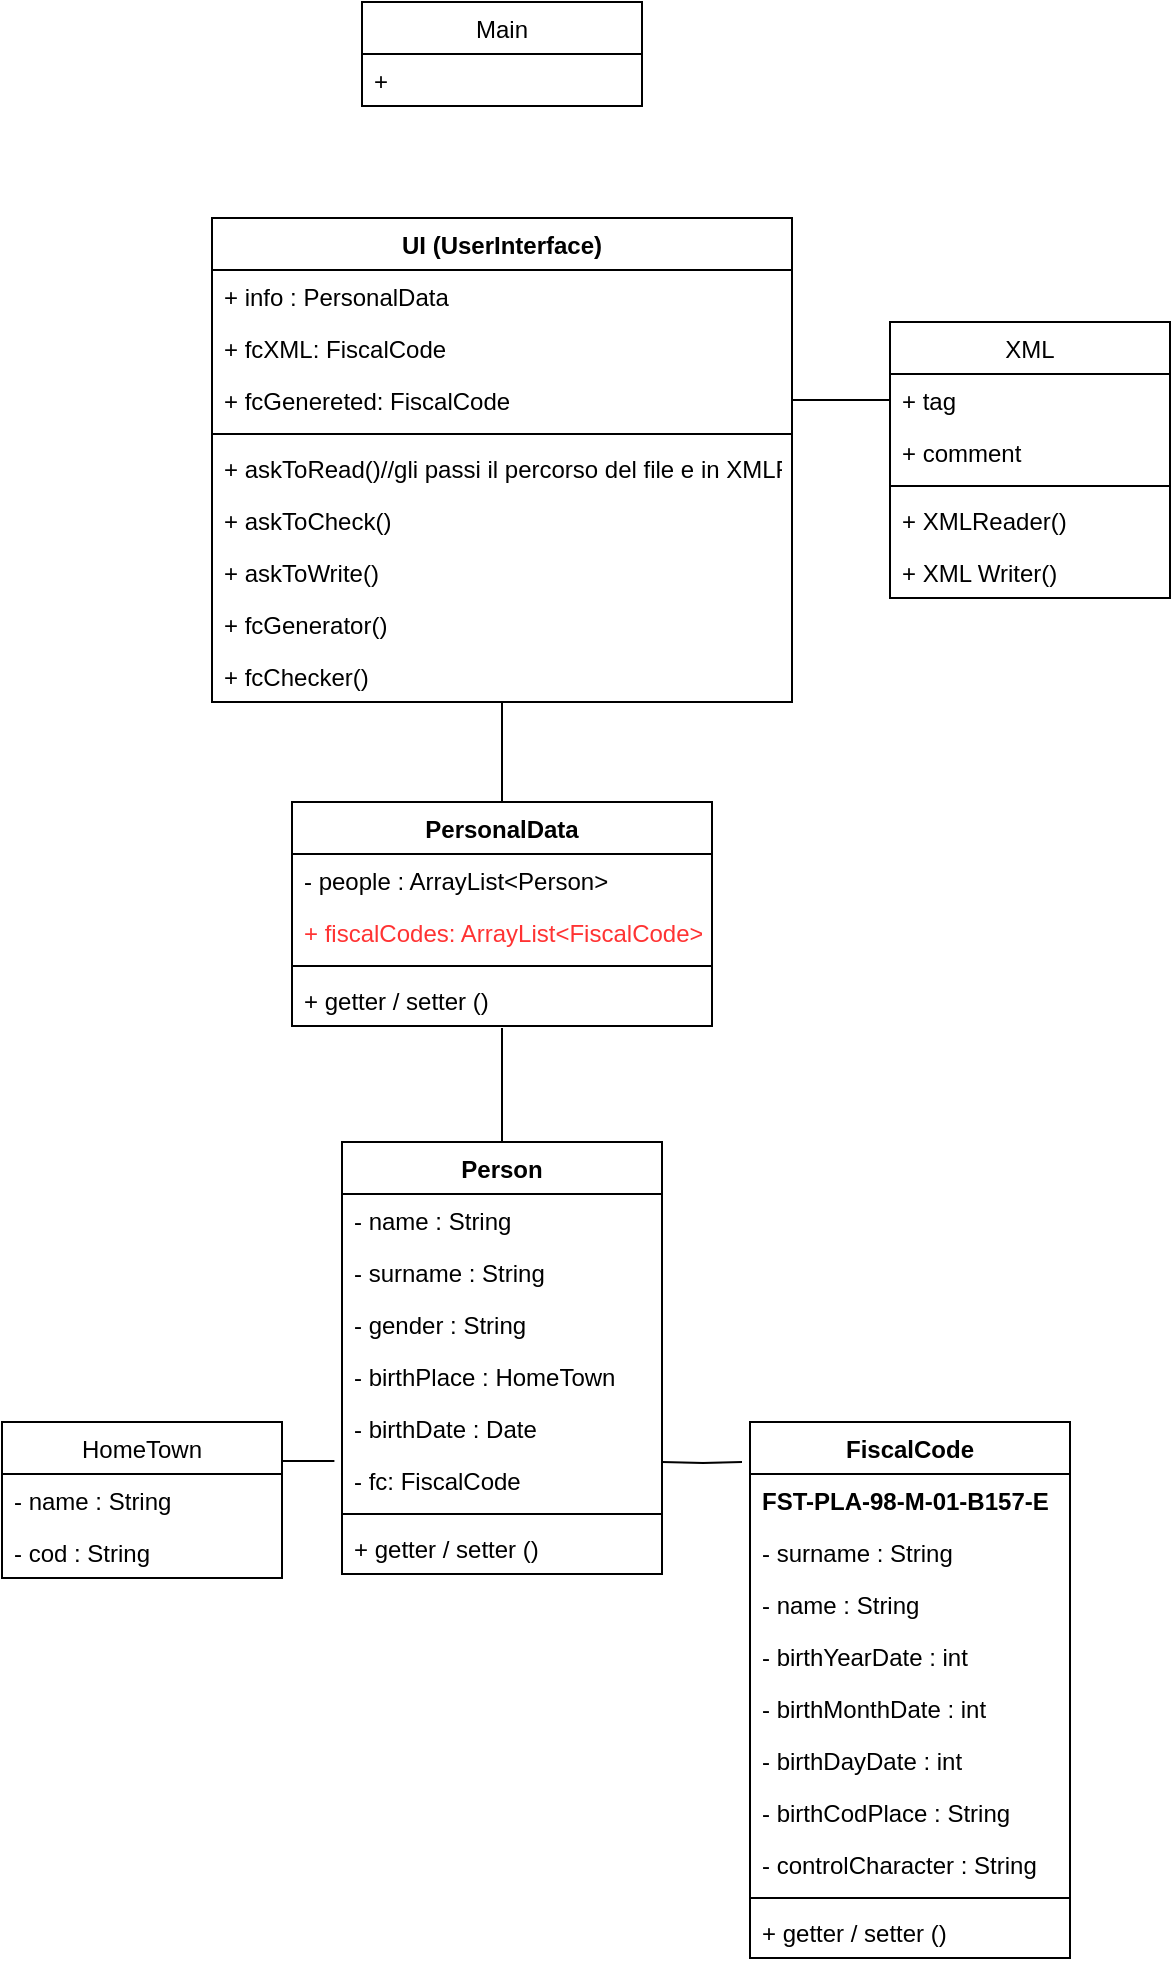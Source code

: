 <mxfile version="17.4.2" type="device"><diagram id="s88sOmYpNPsmE2OiNFNM" name="Pagina-1"><mxGraphModel dx="2595" dy="1603" grid="1" gridSize="10" guides="1" tooltips="1" connect="1" arrows="1" fold="1" page="1" pageScale="1" pageWidth="827" pageHeight="1169" math="0" shadow="0"><root><mxCell id="0"/><mxCell id="1" parent="0"/><mxCell id="H0Q41_AOstWkLVk207Rg-1" value="Main" style="swimlane;fontStyle=0;childLayout=stackLayout;horizontal=1;startSize=26;fillColor=none;horizontalStack=0;resizeParent=1;resizeParentMax=0;resizeLast=0;collapsible=1;marginBottom=0;" vertex="1" parent="1"><mxGeometry x="296" y="30" width="140" height="52" as="geometry"/></mxCell><mxCell id="H0Q41_AOstWkLVk207Rg-2" value="+ " style="text;strokeColor=none;fillColor=none;align=left;verticalAlign=top;spacingLeft=4;spacingRight=4;overflow=hidden;rotatable=0;points=[[0,0.5],[1,0.5]];portConstraint=eastwest;" vertex="1" parent="H0Q41_AOstWkLVk207Rg-1"><mxGeometry y="26" width="140" height="26" as="geometry"/></mxCell><mxCell id="H0Q41_AOstWkLVk207Rg-5" value="UI (UserInterface)" style="swimlane;fontStyle=1;align=center;verticalAlign=top;childLayout=stackLayout;horizontal=1;startSize=26;horizontalStack=0;resizeParent=1;resizeParentMax=0;resizeLast=0;collapsible=1;marginBottom=0;" vertex="1" parent="1"><mxGeometry x="221" y="138" width="290" height="242" as="geometry"/></mxCell><mxCell id="H0Q41_AOstWkLVk207Rg-28" value="+ info : PersonalData" style="text;strokeColor=none;fillColor=none;align=left;verticalAlign=top;spacingLeft=4;spacingRight=4;overflow=hidden;rotatable=0;points=[[0,0.5],[1,0.5]];portConstraint=eastwest;fontStyle=0" vertex="1" parent="H0Q41_AOstWkLVk207Rg-5"><mxGeometry y="26" width="290" height="26" as="geometry"/></mxCell><mxCell id="H0Q41_AOstWkLVk207Rg-58" value="+ fcXML: FiscalCode" style="text;strokeColor=none;fillColor=none;align=left;verticalAlign=top;spacingLeft=4;spacingRight=4;overflow=hidden;rotatable=0;points=[[0,0.5],[1,0.5]];portConstraint=eastwest;" vertex="1" parent="H0Q41_AOstWkLVk207Rg-5"><mxGeometry y="52" width="290" height="26" as="geometry"/></mxCell><mxCell id="H0Q41_AOstWkLVk207Rg-63" value="+ fcGenereted: FiscalCode" style="text;strokeColor=none;fillColor=none;align=left;verticalAlign=top;spacingLeft=4;spacingRight=4;overflow=hidden;rotatable=0;points=[[0,0.5],[1,0.5]];portConstraint=eastwest;" vertex="1" parent="H0Q41_AOstWkLVk207Rg-5"><mxGeometry y="78" width="290" height="26" as="geometry"/></mxCell><mxCell id="H0Q41_AOstWkLVk207Rg-7" value="" style="line;strokeWidth=1;fillColor=none;align=left;verticalAlign=middle;spacingTop=-1;spacingLeft=3;spacingRight=3;rotatable=0;labelPosition=right;points=[];portConstraint=eastwest;" vertex="1" parent="H0Q41_AOstWkLVk207Rg-5"><mxGeometry y="104" width="290" height="8" as="geometry"/></mxCell><mxCell id="H0Q41_AOstWkLVk207Rg-60" value="+ askToRead()//gli passi il percorso del file e in XMLReader fai la lettura e salvataggio di tutti i valori letti" style="text;strokeColor=none;fillColor=none;align=left;verticalAlign=top;spacingLeft=4;spacingRight=4;overflow=hidden;rotatable=0;points=[[0,0.5],[1,0.5]];portConstraint=eastwest;fontColor=#000000;" vertex="1" parent="H0Q41_AOstWkLVk207Rg-5"><mxGeometry y="112" width="290" height="26" as="geometry"/></mxCell><mxCell id="H0Q41_AOstWkLVk207Rg-61" value="+ askToCheck()" style="text;strokeColor=none;fillColor=none;align=left;verticalAlign=top;spacingLeft=4;spacingRight=4;overflow=hidden;rotatable=0;points=[[0,0.5],[1,0.5]];portConstraint=eastwest;fontColor=#000000;" vertex="1" parent="H0Q41_AOstWkLVk207Rg-5"><mxGeometry y="138" width="290" height="26" as="geometry"/></mxCell><mxCell id="H0Q41_AOstWkLVk207Rg-62" value="+ askToWrite()" style="text;strokeColor=none;fillColor=none;align=left;verticalAlign=top;spacingLeft=4;spacingRight=4;overflow=hidden;rotatable=0;points=[[0,0.5],[1,0.5]];portConstraint=eastwest;fontColor=#000000;" vertex="1" parent="H0Q41_AOstWkLVk207Rg-5"><mxGeometry y="164" width="290" height="26" as="geometry"/></mxCell><mxCell id="H0Q41_AOstWkLVk207Rg-13" value="+ fcGenerator()" style="text;strokeColor=none;fillColor=none;align=left;verticalAlign=top;spacingLeft=4;spacingRight=4;overflow=hidden;rotatable=0;points=[[0,0.5],[1,0.5]];portConstraint=eastwest;" vertex="1" parent="H0Q41_AOstWkLVk207Rg-5"><mxGeometry y="190" width="290" height="26" as="geometry"/></mxCell><mxCell id="H0Q41_AOstWkLVk207Rg-31" value="+ fcChecker()" style="text;strokeColor=none;fillColor=none;align=left;verticalAlign=top;spacingLeft=4;spacingRight=4;overflow=hidden;rotatable=0;points=[[0,0.5],[1,0.5]];portConstraint=eastwest;" vertex="1" parent="H0Q41_AOstWkLVk207Rg-5"><mxGeometry y="216" width="290" height="26" as="geometry"/></mxCell><mxCell id="H0Q41_AOstWkLVk207Rg-9" value="FiscalCode" style="swimlane;fontStyle=1;align=center;verticalAlign=top;childLayout=stackLayout;horizontal=1;startSize=26;horizontalStack=0;resizeParent=1;resizeParentMax=0;resizeLast=0;collapsible=1;marginBottom=0;" vertex="1" parent="1"><mxGeometry x="490" y="740" width="160" height="268" as="geometry"/></mxCell><mxCell id="H0Q41_AOstWkLVk207Rg-39" value="FST-PLA-98-M-01-B157-E" style="text;strokeColor=none;fillColor=none;align=left;verticalAlign=top;spacingLeft=4;spacingRight=4;overflow=hidden;rotatable=0;points=[[0,0.5],[1,0.5]];portConstraint=eastwest;fontStyle=1" vertex="1" parent="H0Q41_AOstWkLVk207Rg-9"><mxGeometry y="26" width="160" height="26" as="geometry"/></mxCell><mxCell id="H0Q41_AOstWkLVk207Rg-40" value="- surname : String" style="text;strokeColor=none;fillColor=none;align=left;verticalAlign=top;spacingLeft=4;spacingRight=4;overflow=hidden;rotatable=0;points=[[0,0.5],[1,0.5]];portConstraint=eastwest;" vertex="1" parent="H0Q41_AOstWkLVk207Rg-9"><mxGeometry y="52" width="160" height="26" as="geometry"/></mxCell><mxCell id="H0Q41_AOstWkLVk207Rg-41" value="- name : String" style="text;strokeColor=none;fillColor=none;align=left;verticalAlign=top;spacingLeft=4;spacingRight=4;overflow=hidden;rotatable=0;points=[[0,0.5],[1,0.5]];portConstraint=eastwest;" vertex="1" parent="H0Q41_AOstWkLVk207Rg-9"><mxGeometry y="78" width="160" height="26" as="geometry"/></mxCell><mxCell id="H0Q41_AOstWkLVk207Rg-44" value="- birthYearDate : int" style="text;strokeColor=none;fillColor=none;align=left;verticalAlign=top;spacingLeft=4;spacingRight=4;overflow=hidden;rotatable=0;points=[[0,0.5],[1,0.5]];portConstraint=eastwest;" vertex="1" parent="H0Q41_AOstWkLVk207Rg-9"><mxGeometry y="104" width="160" height="26" as="geometry"/></mxCell><mxCell id="H0Q41_AOstWkLVk207Rg-43" value="- birthMonthDate : int" style="text;strokeColor=none;fillColor=none;align=left;verticalAlign=top;spacingLeft=4;spacingRight=4;overflow=hidden;rotatable=0;points=[[0,0.5],[1,0.5]];portConstraint=eastwest;" vertex="1" parent="H0Q41_AOstWkLVk207Rg-9"><mxGeometry y="130" width="160" height="26" as="geometry"/></mxCell><mxCell id="H0Q41_AOstWkLVk207Rg-42" value="- birthDayDate : int" style="text;strokeColor=none;fillColor=none;align=left;verticalAlign=top;spacingLeft=4;spacingRight=4;overflow=hidden;rotatable=0;points=[[0,0.5],[1,0.5]];portConstraint=eastwest;" vertex="1" parent="H0Q41_AOstWkLVk207Rg-9"><mxGeometry y="156" width="160" height="26" as="geometry"/></mxCell><mxCell id="H0Q41_AOstWkLVk207Rg-45" value="- birthCodPlace : String" style="text;strokeColor=none;fillColor=none;align=left;verticalAlign=top;spacingLeft=4;spacingRight=4;overflow=hidden;rotatable=0;points=[[0,0.5],[1,0.5]];portConstraint=eastwest;" vertex="1" parent="H0Q41_AOstWkLVk207Rg-9"><mxGeometry y="182" width="160" height="26" as="geometry"/></mxCell><mxCell id="H0Q41_AOstWkLVk207Rg-46" value="- controlCharacter : String" style="text;strokeColor=none;fillColor=none;align=left;verticalAlign=top;spacingLeft=4;spacingRight=4;overflow=hidden;rotatable=0;points=[[0,0.5],[1,0.5]];portConstraint=eastwest;" vertex="1" parent="H0Q41_AOstWkLVk207Rg-9"><mxGeometry y="208" width="160" height="26" as="geometry"/></mxCell><mxCell id="H0Q41_AOstWkLVk207Rg-11" value="" style="line;strokeWidth=1;fillColor=none;align=left;verticalAlign=middle;spacingTop=-1;spacingLeft=3;spacingRight=3;rotatable=0;labelPosition=right;points=[];portConstraint=eastwest;" vertex="1" parent="H0Q41_AOstWkLVk207Rg-9"><mxGeometry y="234" width="160" height="8" as="geometry"/></mxCell><mxCell id="H0Q41_AOstWkLVk207Rg-17" value="+ getter / setter ()" style="text;strokeColor=none;fillColor=none;align=left;verticalAlign=top;spacingLeft=4;spacingRight=4;overflow=hidden;rotatable=0;points=[[0,0.5],[1,0.5]];portConstraint=eastwest;" vertex="1" parent="H0Q41_AOstWkLVk207Rg-9"><mxGeometry y="242" width="160" height="26" as="geometry"/></mxCell><mxCell id="H0Q41_AOstWkLVk207Rg-67" style="edgeStyle=orthogonalEdgeStyle;rounded=0;orthogonalLoop=1;jettySize=auto;html=1;exitX=0.5;exitY=0;exitDx=0;exitDy=0;entryX=0.5;entryY=1.037;entryDx=0;entryDy=0;entryPerimeter=0;fontColor=#000000;endArrow=none;endFill=0;" edge="1" parent="1" source="H0Q41_AOstWkLVk207Rg-14" target="H0Q41_AOstWkLVk207Rg-53"><mxGeometry relative="1" as="geometry"/></mxCell><mxCell id="H0Q41_AOstWkLVk207Rg-14" value="Person" style="swimlane;fontStyle=1;align=center;verticalAlign=top;childLayout=stackLayout;horizontal=1;startSize=26;horizontalStack=0;resizeParent=1;resizeParentMax=0;resizeLast=0;collapsible=1;marginBottom=0;" vertex="1" parent="1"><mxGeometry x="286" y="600" width="160" height="216" as="geometry"/></mxCell><mxCell id="H0Q41_AOstWkLVk207Rg-15" value="- name : String" style="text;strokeColor=none;fillColor=none;align=left;verticalAlign=top;spacingLeft=4;spacingRight=4;overflow=hidden;rotatable=0;points=[[0,0.5],[1,0.5]];portConstraint=eastwest;" vertex="1" parent="H0Q41_AOstWkLVk207Rg-14"><mxGeometry y="26" width="160" height="26" as="geometry"/></mxCell><mxCell id="H0Q41_AOstWkLVk207Rg-18" value="- surname : String" style="text;strokeColor=none;fillColor=none;align=left;verticalAlign=top;spacingLeft=4;spacingRight=4;overflow=hidden;rotatable=0;points=[[0,0.5],[1,0.5]];portConstraint=eastwest;" vertex="1" parent="H0Q41_AOstWkLVk207Rg-14"><mxGeometry y="52" width="160" height="26" as="geometry"/></mxCell><mxCell id="H0Q41_AOstWkLVk207Rg-19" value="- gender : String" style="text;strokeColor=none;fillColor=none;align=left;verticalAlign=top;spacingLeft=4;spacingRight=4;overflow=hidden;rotatable=0;points=[[0,0.5],[1,0.5]];portConstraint=eastwest;" vertex="1" parent="H0Q41_AOstWkLVk207Rg-14"><mxGeometry y="78" width="160" height="26" as="geometry"/></mxCell><mxCell id="H0Q41_AOstWkLVk207Rg-20" value="- birthPlace : HomeTown" style="text;strokeColor=none;fillColor=none;align=left;verticalAlign=top;spacingLeft=4;spacingRight=4;overflow=hidden;rotatable=0;points=[[0,0.5],[1,0.5]];portConstraint=eastwest;" vertex="1" parent="H0Q41_AOstWkLVk207Rg-14"><mxGeometry y="104" width="160" height="26" as="geometry"/></mxCell><mxCell id="H0Q41_AOstWkLVk207Rg-22" value="- birthDate : Date" style="text;strokeColor=none;fillColor=none;align=left;verticalAlign=top;spacingLeft=4;spacingRight=4;overflow=hidden;rotatable=0;points=[[0,0.5],[1,0.5]];portConstraint=eastwest;" vertex="1" parent="H0Q41_AOstWkLVk207Rg-14"><mxGeometry y="130" width="160" height="26" as="geometry"/></mxCell><mxCell id="H0Q41_AOstWkLVk207Rg-59" value="- fc: FiscalCode" style="text;strokeColor=none;fillColor=none;align=left;verticalAlign=top;spacingLeft=4;spacingRight=4;overflow=hidden;rotatable=0;points=[[0,0.5],[1,0.5]];portConstraint=eastwest;" vertex="1" parent="H0Q41_AOstWkLVk207Rg-14"><mxGeometry y="156" width="160" height="26" as="geometry"/></mxCell><mxCell id="H0Q41_AOstWkLVk207Rg-16" value="" style="line;strokeWidth=1;fillColor=none;align=left;verticalAlign=middle;spacingTop=-1;spacingLeft=3;spacingRight=3;rotatable=0;labelPosition=right;points=[];portConstraint=eastwest;" vertex="1" parent="H0Q41_AOstWkLVk207Rg-14"><mxGeometry y="182" width="160" height="8" as="geometry"/></mxCell><mxCell id="H0Q41_AOstWkLVk207Rg-54" value="+ getter / setter ()" style="text;strokeColor=none;fillColor=none;align=left;verticalAlign=top;spacingLeft=4;spacingRight=4;overflow=hidden;rotatable=0;points=[[0,0.5],[1,0.5]];portConstraint=eastwest;" vertex="1" parent="H0Q41_AOstWkLVk207Rg-14"><mxGeometry y="190" width="160" height="26" as="geometry"/></mxCell><mxCell id="H0Q41_AOstWkLVk207Rg-65" style="edgeStyle=orthogonalEdgeStyle;rounded=0;orthogonalLoop=1;jettySize=auto;html=1;exitX=1;exitY=0.25;exitDx=0;exitDy=0;entryX=-0.024;entryY=0.138;entryDx=0;entryDy=0;entryPerimeter=0;fontColor=#000000;endArrow=none;endFill=0;" edge="1" parent="1" source="H0Q41_AOstWkLVk207Rg-24" target="H0Q41_AOstWkLVk207Rg-59"><mxGeometry relative="1" as="geometry"/></mxCell><mxCell id="H0Q41_AOstWkLVk207Rg-24" value="HomeTown" style="swimlane;fontStyle=0;childLayout=stackLayout;horizontal=1;startSize=26;fillColor=none;horizontalStack=0;resizeParent=1;resizeParentMax=0;resizeLast=0;collapsible=1;marginBottom=0;" vertex="1" parent="1"><mxGeometry x="116" y="740" width="140" height="78" as="geometry"/></mxCell><mxCell id="H0Q41_AOstWkLVk207Rg-25" value="- name : String" style="text;strokeColor=none;fillColor=none;align=left;verticalAlign=top;spacingLeft=4;spacingRight=4;overflow=hidden;rotatable=0;points=[[0,0.5],[1,0.5]];portConstraint=eastwest;" vertex="1" parent="H0Q41_AOstWkLVk207Rg-24"><mxGeometry y="26" width="140" height="26" as="geometry"/></mxCell><mxCell id="H0Q41_AOstWkLVk207Rg-26" value="- cod : String" style="text;strokeColor=none;fillColor=none;align=left;verticalAlign=top;spacingLeft=4;spacingRight=4;overflow=hidden;rotatable=0;points=[[0,0.5],[1,0.5]];portConstraint=eastwest;" vertex="1" parent="H0Q41_AOstWkLVk207Rg-24"><mxGeometry y="52" width="140" height="26" as="geometry"/></mxCell><mxCell id="H0Q41_AOstWkLVk207Rg-33" value="XML" style="swimlane;fontStyle=0;childLayout=stackLayout;horizontal=1;startSize=26;fillColor=none;horizontalStack=0;resizeParent=1;resizeParentMax=0;resizeLast=0;collapsible=1;marginBottom=0;" vertex="1" parent="1"><mxGeometry x="560" y="190" width="140" height="138" as="geometry"/></mxCell><mxCell id="H0Q41_AOstWkLVk207Rg-34" value="+ tag&#10;" style="text;strokeColor=none;fillColor=none;align=left;verticalAlign=top;spacingLeft=4;spacingRight=4;overflow=hidden;rotatable=0;points=[[0,0.5],[1,0.5]];portConstraint=eastwest;" vertex="1" parent="H0Q41_AOstWkLVk207Rg-33"><mxGeometry y="26" width="140" height="26" as="geometry"/></mxCell><mxCell id="H0Q41_AOstWkLVk207Rg-57" value="+ comment" style="text;strokeColor=none;fillColor=none;align=left;verticalAlign=top;spacingLeft=4;spacingRight=4;overflow=hidden;rotatable=0;points=[[0,0.5],[1,0.5]];portConstraint=eastwest;" vertex="1" parent="H0Q41_AOstWkLVk207Rg-33"><mxGeometry y="52" width="140" height="26" as="geometry"/></mxCell><mxCell id="H0Q41_AOstWkLVk207Rg-37" value="" style="line;strokeWidth=1;fillColor=none;align=left;verticalAlign=middle;spacingTop=-1;spacingLeft=3;spacingRight=3;rotatable=0;labelPosition=right;points=[];portConstraint=eastwest;" vertex="1" parent="H0Q41_AOstWkLVk207Rg-33"><mxGeometry y="78" width="140" height="8" as="geometry"/></mxCell><mxCell id="H0Q41_AOstWkLVk207Rg-55" value="+ XMLReader()" style="text;strokeColor=none;fillColor=none;align=left;verticalAlign=top;spacingLeft=4;spacingRight=4;overflow=hidden;rotatable=0;points=[[0,0.5],[1,0.5]];portConstraint=eastwest;" vertex="1" parent="H0Q41_AOstWkLVk207Rg-33"><mxGeometry y="86" width="140" height="26" as="geometry"/></mxCell><mxCell id="H0Q41_AOstWkLVk207Rg-56" value="+ XML Writer()" style="text;strokeColor=none;fillColor=none;align=left;verticalAlign=top;spacingLeft=4;spacingRight=4;overflow=hidden;rotatable=0;points=[[0,0.5],[1,0.5]];portConstraint=eastwest;" vertex="1" parent="H0Q41_AOstWkLVk207Rg-33"><mxGeometry y="112" width="140" height="26" as="geometry"/></mxCell><mxCell id="H0Q41_AOstWkLVk207Rg-68" style="edgeStyle=orthogonalEdgeStyle;rounded=0;orthogonalLoop=1;jettySize=auto;html=1;exitX=0.5;exitY=0;exitDx=0;exitDy=0;entryX=0.5;entryY=1;entryDx=0;entryDy=0;fontColor=#000000;endArrow=none;endFill=0;" edge="1" parent="1" source="H0Q41_AOstWkLVk207Rg-48" target="H0Q41_AOstWkLVk207Rg-5"><mxGeometry relative="1" as="geometry"/></mxCell><mxCell id="H0Q41_AOstWkLVk207Rg-48" value="PersonalData" style="swimlane;fontStyle=1;childLayout=stackLayout;horizontal=1;startSize=26;fillColor=none;horizontalStack=0;resizeParent=1;resizeParentMax=0;resizeLast=0;collapsible=1;marginBottom=0;" vertex="1" parent="1"><mxGeometry x="261" y="430" width="210" height="112" as="geometry"/></mxCell><mxCell id="H0Q41_AOstWkLVk207Rg-49" value="- people : ArrayList&lt;Person&gt;" style="text;strokeColor=none;fillColor=none;align=left;verticalAlign=top;spacingLeft=4;spacingRight=4;overflow=hidden;rotatable=0;points=[[0,0.5],[1,0.5]];portConstraint=eastwest;" vertex="1" parent="H0Q41_AOstWkLVk207Rg-48"><mxGeometry y="26" width="210" height="26" as="geometry"/></mxCell><mxCell id="H0Q41_AOstWkLVk207Rg-50" value="+ fiscalCodes: ArrayList&lt;FiscalCode&gt;" style="text;strokeColor=none;fillColor=none;align=left;verticalAlign=top;spacingLeft=4;spacingRight=4;overflow=hidden;rotatable=0;points=[[0,0.5],[1,0.5]];portConstraint=eastwest;fontColor=#FF3333;" vertex="1" parent="H0Q41_AOstWkLVk207Rg-48"><mxGeometry y="52" width="210" height="26" as="geometry"/></mxCell><mxCell id="H0Q41_AOstWkLVk207Rg-52" value="" style="line;strokeWidth=1;fillColor=none;align=left;verticalAlign=middle;spacingTop=-1;spacingLeft=3;spacingRight=3;rotatable=0;labelPosition=right;points=[];portConstraint=eastwest;" vertex="1" parent="H0Q41_AOstWkLVk207Rg-48"><mxGeometry y="78" width="210" height="8" as="geometry"/></mxCell><mxCell id="H0Q41_AOstWkLVk207Rg-53" value="+ getter / setter ()" style="text;strokeColor=none;fillColor=none;align=left;verticalAlign=top;spacingLeft=4;spacingRight=4;overflow=hidden;rotatable=0;points=[[0,0.5],[1,0.5]];portConstraint=eastwest;" vertex="1" parent="H0Q41_AOstWkLVk207Rg-48"><mxGeometry y="86" width="210" height="26" as="geometry"/></mxCell><mxCell id="H0Q41_AOstWkLVk207Rg-66" style="edgeStyle=orthogonalEdgeStyle;rounded=0;orthogonalLoop=1;jettySize=auto;html=1;fontColor=#000000;endArrow=none;endFill=0;" edge="1" parent="1"><mxGeometry relative="1" as="geometry"><mxPoint x="486" y="760" as="sourcePoint"/><mxPoint x="446" y="760" as="targetPoint"/><Array as="points"/></mxGeometry></mxCell><mxCell id="H0Q41_AOstWkLVk207Rg-69" style="edgeStyle=orthogonalEdgeStyle;rounded=0;orthogonalLoop=1;jettySize=auto;html=1;exitX=0;exitY=0.5;exitDx=0;exitDy=0;entryX=1;entryY=0.5;entryDx=0;entryDy=0;fontColor=#000000;endArrow=none;endFill=0;" edge="1" parent="1" source="H0Q41_AOstWkLVk207Rg-34" target="H0Q41_AOstWkLVk207Rg-63"><mxGeometry relative="1" as="geometry"/></mxCell></root></mxGraphModel></diagram></mxfile>